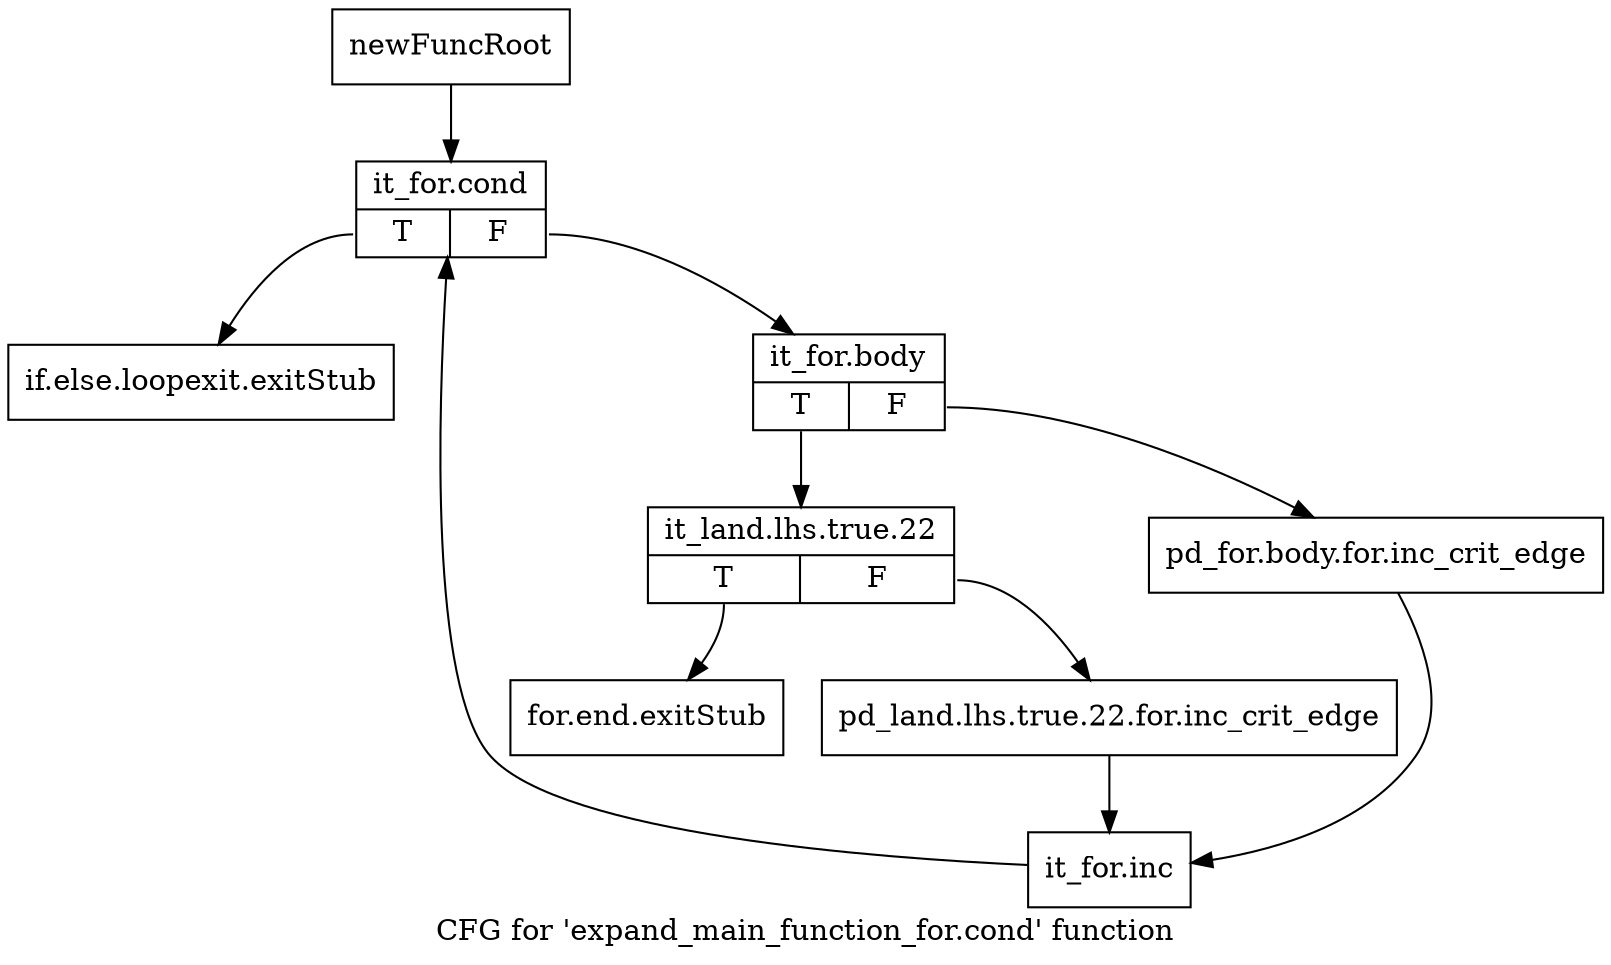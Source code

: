 digraph "CFG for 'expand_main_function_for.cond' function" {
	label="CFG for 'expand_main_function_for.cond' function";

	Node0xb04cf40 [shape=record,label="{newFuncRoot}"];
	Node0xb04cf40 -> Node0xb04d030;
	Node0xb04cf90 [shape=record,label="{if.else.loopexit.exitStub}"];
	Node0xb04cfe0 [shape=record,label="{for.end.exitStub}"];
	Node0xb04d030 [shape=record,label="{it_for.cond|{<s0>T|<s1>F}}"];
	Node0xb04d030:s0 -> Node0xb04cf90;
	Node0xb04d030:s1 -> Node0xb04d080;
	Node0xb04d080 [shape=record,label="{it_for.body|{<s0>T|<s1>F}}"];
	Node0xb04d080:s0 -> Node0xb04d120;
	Node0xb04d080:s1 -> Node0xb04d0d0;
	Node0xb04d0d0 [shape=record,label="{pd_for.body.for.inc_crit_edge}"];
	Node0xb04d0d0 -> Node0xb04d1c0;
	Node0xb04d120 [shape=record,label="{it_land.lhs.true.22|{<s0>T|<s1>F}}"];
	Node0xb04d120:s0 -> Node0xb04cfe0;
	Node0xb04d120:s1 -> Node0xb04d170;
	Node0xb04d170 [shape=record,label="{pd_land.lhs.true.22.for.inc_crit_edge}"];
	Node0xb04d170 -> Node0xb04d1c0;
	Node0xb04d1c0 [shape=record,label="{it_for.inc}"];
	Node0xb04d1c0 -> Node0xb04d030;
}
